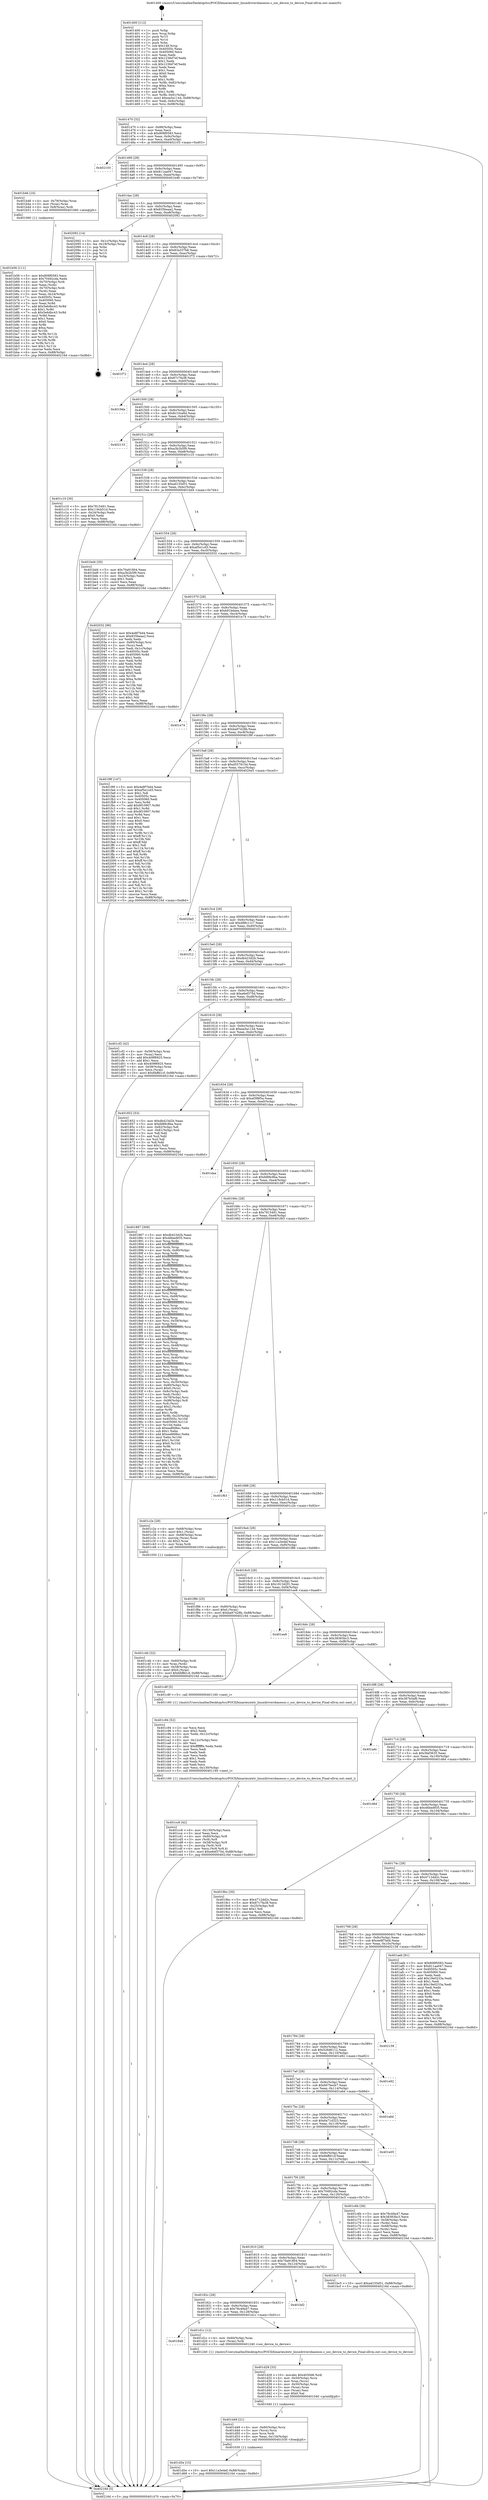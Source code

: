 digraph "0x401400" {
  label = "0x401400 (/mnt/c/Users/mathe/Desktop/tcc/POCII/binaries/extr_linuxdriversbasesoc.c_soc_device_to_device_Final-ollvm.out::main(0))"
  labelloc = "t"
  node[shape=record]

  Entry [label="",width=0.3,height=0.3,shape=circle,fillcolor=black,style=filled]
  "0x401470" [label="{
     0x401470 [32]\l
     | [instrs]\l
     &nbsp;&nbsp;0x401470 \<+6\>: mov -0x88(%rbp),%eax\l
     &nbsp;&nbsp;0x401476 \<+2\>: mov %eax,%ecx\l
     &nbsp;&nbsp;0x401478 \<+6\>: sub $0x808f0583,%ecx\l
     &nbsp;&nbsp;0x40147e \<+6\>: mov %eax,-0x9c(%rbp)\l
     &nbsp;&nbsp;0x401484 \<+6\>: mov %ecx,-0xa0(%rbp)\l
     &nbsp;&nbsp;0x40148a \<+6\>: je 0000000000402103 \<main+0xd03\>\l
  }"]
  "0x402103" [label="{
     0x402103\l
  }", style=dashed]
  "0x401490" [label="{
     0x401490 [28]\l
     | [instrs]\l
     &nbsp;&nbsp;0x401490 \<+5\>: jmp 0000000000401495 \<main+0x95\>\l
     &nbsp;&nbsp;0x401495 \<+6\>: mov -0x9c(%rbp),%eax\l
     &nbsp;&nbsp;0x40149b \<+5\>: sub $0x811aa047,%eax\l
     &nbsp;&nbsp;0x4014a0 \<+6\>: mov %eax,-0xa4(%rbp)\l
     &nbsp;&nbsp;0x4014a6 \<+6\>: je 0000000000401b46 \<main+0x746\>\l
  }"]
  Exit [label="",width=0.3,height=0.3,shape=circle,fillcolor=black,style=filled,peripheries=2]
  "0x401b46" [label="{
     0x401b46 [16]\l
     | [instrs]\l
     &nbsp;&nbsp;0x401b46 \<+4\>: mov -0x78(%rbp),%rax\l
     &nbsp;&nbsp;0x401b4a \<+3\>: mov (%rax),%rax\l
     &nbsp;&nbsp;0x401b4d \<+4\>: mov 0x8(%rax),%rdi\l
     &nbsp;&nbsp;0x401b51 \<+5\>: call 0000000000401060 \<atoi@plt\>\l
     | [calls]\l
     &nbsp;&nbsp;0x401060 \{1\} (unknown)\l
  }"]
  "0x4014ac" [label="{
     0x4014ac [28]\l
     | [instrs]\l
     &nbsp;&nbsp;0x4014ac \<+5\>: jmp 00000000004014b1 \<main+0xb1\>\l
     &nbsp;&nbsp;0x4014b1 \<+6\>: mov -0x9c(%rbp),%eax\l
     &nbsp;&nbsp;0x4014b7 \<+5\>: sub $0x835beaa2,%eax\l
     &nbsp;&nbsp;0x4014bc \<+6\>: mov %eax,-0xa8(%rbp)\l
     &nbsp;&nbsp;0x4014c2 \<+6\>: je 0000000000402092 \<main+0xc92\>\l
  }"]
  "0x401d5e" [label="{
     0x401d5e [15]\l
     | [instrs]\l
     &nbsp;&nbsp;0x401d5e \<+10\>: movl $0x11a3e4ef,-0x88(%rbp)\l
     &nbsp;&nbsp;0x401d68 \<+5\>: jmp 000000000040216d \<main+0xd6d\>\l
  }"]
  "0x402092" [label="{
     0x402092 [14]\l
     | [instrs]\l
     &nbsp;&nbsp;0x402092 \<+3\>: mov -0x1c(%rbp),%eax\l
     &nbsp;&nbsp;0x402095 \<+4\>: lea -0x18(%rbp),%rsp\l
     &nbsp;&nbsp;0x402099 \<+1\>: pop %rbx\l
     &nbsp;&nbsp;0x40209a \<+2\>: pop %r14\l
     &nbsp;&nbsp;0x40209c \<+2\>: pop %r15\l
     &nbsp;&nbsp;0x40209e \<+1\>: pop %rbp\l
     &nbsp;&nbsp;0x40209f \<+1\>: ret\l
  }"]
  "0x4014c8" [label="{
     0x4014c8 [28]\l
     | [instrs]\l
     &nbsp;&nbsp;0x4014c8 \<+5\>: jmp 00000000004014cd \<main+0xcd\>\l
     &nbsp;&nbsp;0x4014cd \<+6\>: mov -0x9c(%rbp),%eax\l
     &nbsp;&nbsp;0x4014d3 \<+5\>: sub $0x83a337b6,%eax\l
     &nbsp;&nbsp;0x4014d8 \<+6\>: mov %eax,-0xac(%rbp)\l
     &nbsp;&nbsp;0x4014de \<+6\>: je 0000000000401f72 \<main+0xb72\>\l
  }"]
  "0x401d49" [label="{
     0x401d49 [21]\l
     | [instrs]\l
     &nbsp;&nbsp;0x401d49 \<+4\>: mov -0x60(%rbp),%rcx\l
     &nbsp;&nbsp;0x401d4d \<+3\>: mov (%rcx),%rcx\l
     &nbsp;&nbsp;0x401d50 \<+3\>: mov %rcx,%rdi\l
     &nbsp;&nbsp;0x401d53 \<+6\>: mov %eax,-0x134(%rbp)\l
     &nbsp;&nbsp;0x401d59 \<+5\>: call 0000000000401030 \<free@plt\>\l
     | [calls]\l
     &nbsp;&nbsp;0x401030 \{1\} (unknown)\l
  }"]
  "0x401f72" [label="{
     0x401f72\l
  }", style=dashed]
  "0x4014e4" [label="{
     0x4014e4 [28]\l
     | [instrs]\l
     &nbsp;&nbsp;0x4014e4 \<+5\>: jmp 00000000004014e9 \<main+0xe9\>\l
     &nbsp;&nbsp;0x4014e9 \<+6\>: mov -0x9c(%rbp),%eax\l
     &nbsp;&nbsp;0x4014ef \<+5\>: sub $0x87c7fa38,%eax\l
     &nbsp;&nbsp;0x4014f4 \<+6\>: mov %eax,-0xb0(%rbp)\l
     &nbsp;&nbsp;0x4014fa \<+6\>: je 00000000004019da \<main+0x5da\>\l
  }"]
  "0x401d28" [label="{
     0x401d28 [33]\l
     | [instrs]\l
     &nbsp;&nbsp;0x401d28 \<+10\>: movabs $0x4030d6,%rdi\l
     &nbsp;&nbsp;0x401d32 \<+4\>: mov -0x50(%rbp),%rcx\l
     &nbsp;&nbsp;0x401d36 \<+3\>: mov %rax,(%rcx)\l
     &nbsp;&nbsp;0x401d39 \<+4\>: mov -0x50(%rbp),%rax\l
     &nbsp;&nbsp;0x401d3d \<+3\>: mov (%rax),%rax\l
     &nbsp;&nbsp;0x401d40 \<+2\>: mov (%rax),%esi\l
     &nbsp;&nbsp;0x401d42 \<+2\>: mov $0x0,%al\l
     &nbsp;&nbsp;0x401d44 \<+5\>: call 0000000000401040 \<printf@plt\>\l
     | [calls]\l
     &nbsp;&nbsp;0x401040 \{1\} (unknown)\l
  }"]
  "0x4019da" [label="{
     0x4019da\l
  }", style=dashed]
  "0x401500" [label="{
     0x401500 [28]\l
     | [instrs]\l
     &nbsp;&nbsp;0x401500 \<+5\>: jmp 0000000000401505 \<main+0x105\>\l
     &nbsp;&nbsp;0x401505 \<+6\>: mov -0x9c(%rbp),%eax\l
     &nbsp;&nbsp;0x40150b \<+5\>: sub $0x8c10ce6d,%eax\l
     &nbsp;&nbsp;0x401510 \<+6\>: mov %eax,-0xb4(%rbp)\l
     &nbsp;&nbsp;0x401516 \<+6\>: je 0000000000402133 \<main+0xd33\>\l
  }"]
  "0x401848" [label="{
     0x401848\l
  }", style=dashed]
  "0x402133" [label="{
     0x402133\l
  }", style=dashed]
  "0x40151c" [label="{
     0x40151c [28]\l
     | [instrs]\l
     &nbsp;&nbsp;0x40151c \<+5\>: jmp 0000000000401521 \<main+0x121\>\l
     &nbsp;&nbsp;0x401521 \<+6\>: mov -0x9c(%rbp),%eax\l
     &nbsp;&nbsp;0x401527 \<+5\>: sub $0xa3b2b5f9,%eax\l
     &nbsp;&nbsp;0x40152c \<+6\>: mov %eax,-0xb8(%rbp)\l
     &nbsp;&nbsp;0x401532 \<+6\>: je 0000000000401c10 \<main+0x810\>\l
  }"]
  "0x401d1c" [label="{
     0x401d1c [12]\l
     | [instrs]\l
     &nbsp;&nbsp;0x401d1c \<+4\>: mov -0x60(%rbp),%rax\l
     &nbsp;&nbsp;0x401d20 \<+3\>: mov (%rax),%rdi\l
     &nbsp;&nbsp;0x401d23 \<+5\>: call 0000000000401240 \<soc_device_to_device\>\l
     | [calls]\l
     &nbsp;&nbsp;0x401240 \{1\} (/mnt/c/Users/mathe/Desktop/tcc/POCII/binaries/extr_linuxdriversbasesoc.c_soc_device_to_device_Final-ollvm.out::soc_device_to_device)\l
  }"]
  "0x401c10" [label="{
     0x401c10 [30]\l
     | [instrs]\l
     &nbsp;&nbsp;0x401c10 \<+5\>: mov $0x7815491,%eax\l
     &nbsp;&nbsp;0x401c15 \<+5\>: mov $0x119cb51d,%ecx\l
     &nbsp;&nbsp;0x401c1a \<+3\>: mov -0x24(%rbp),%edx\l
     &nbsp;&nbsp;0x401c1d \<+3\>: cmp $0x0,%edx\l
     &nbsp;&nbsp;0x401c20 \<+3\>: cmove %ecx,%eax\l
     &nbsp;&nbsp;0x401c23 \<+6\>: mov %eax,-0x88(%rbp)\l
     &nbsp;&nbsp;0x401c29 \<+5\>: jmp 000000000040216d \<main+0xd6d\>\l
  }"]
  "0x401538" [label="{
     0x401538 [28]\l
     | [instrs]\l
     &nbsp;&nbsp;0x401538 \<+5\>: jmp 000000000040153d \<main+0x13d\>\l
     &nbsp;&nbsp;0x40153d \<+6\>: mov -0x9c(%rbp),%eax\l
     &nbsp;&nbsp;0x401543 \<+5\>: sub $0xad155d51,%eax\l
     &nbsp;&nbsp;0x401548 \<+6\>: mov %eax,-0xbc(%rbp)\l
     &nbsp;&nbsp;0x40154e \<+6\>: je 0000000000401bd4 \<main+0x7d4\>\l
  }"]
  "0x40182c" [label="{
     0x40182c [28]\l
     | [instrs]\l
     &nbsp;&nbsp;0x40182c \<+5\>: jmp 0000000000401831 \<main+0x431\>\l
     &nbsp;&nbsp;0x401831 \<+6\>: mov -0x9c(%rbp),%eax\l
     &nbsp;&nbsp;0x401837 \<+5\>: sub $0x78c49a47,%eax\l
     &nbsp;&nbsp;0x40183c \<+6\>: mov %eax,-0x128(%rbp)\l
     &nbsp;&nbsp;0x401842 \<+6\>: je 0000000000401d1c \<main+0x91c\>\l
  }"]
  "0x401bd4" [label="{
     0x401bd4 [30]\l
     | [instrs]\l
     &nbsp;&nbsp;0x401bd4 \<+5\>: mov $0x70a91804,%eax\l
     &nbsp;&nbsp;0x401bd9 \<+5\>: mov $0xa3b2b5f9,%ecx\l
     &nbsp;&nbsp;0x401bde \<+3\>: mov -0x24(%rbp),%edx\l
     &nbsp;&nbsp;0x401be1 \<+3\>: cmp $0x1,%edx\l
     &nbsp;&nbsp;0x401be4 \<+3\>: cmovl %ecx,%eax\l
     &nbsp;&nbsp;0x401be7 \<+6\>: mov %eax,-0x88(%rbp)\l
     &nbsp;&nbsp;0x401bed \<+5\>: jmp 000000000040216d \<main+0xd6d\>\l
  }"]
  "0x401554" [label="{
     0x401554 [28]\l
     | [instrs]\l
     &nbsp;&nbsp;0x401554 \<+5\>: jmp 0000000000401559 \<main+0x159\>\l
     &nbsp;&nbsp;0x401559 \<+6\>: mov -0x9c(%rbp),%eax\l
     &nbsp;&nbsp;0x40155f \<+5\>: sub $0xaf5e1cd3,%eax\l
     &nbsp;&nbsp;0x401564 \<+6\>: mov %eax,-0xc0(%rbp)\l
     &nbsp;&nbsp;0x40156a \<+6\>: je 0000000000402032 \<main+0xc32\>\l
  }"]
  "0x401bf2" [label="{
     0x401bf2\l
  }", style=dashed]
  "0x402032" [label="{
     0x402032 [96]\l
     | [instrs]\l
     &nbsp;&nbsp;0x402032 \<+5\>: mov $0x4e8f7bd4,%eax\l
     &nbsp;&nbsp;0x402037 \<+5\>: mov $0x835beaa2,%ecx\l
     &nbsp;&nbsp;0x40203c \<+2\>: xor %edx,%edx\l
     &nbsp;&nbsp;0x40203e \<+4\>: mov -0x80(%rbp),%rsi\l
     &nbsp;&nbsp;0x402042 \<+2\>: mov (%rsi),%edi\l
     &nbsp;&nbsp;0x402044 \<+3\>: mov %edi,-0x1c(%rbp)\l
     &nbsp;&nbsp;0x402047 \<+7\>: mov 0x40505c,%edi\l
     &nbsp;&nbsp;0x40204e \<+8\>: mov 0x405060,%r8d\l
     &nbsp;&nbsp;0x402056 \<+3\>: sub $0x1,%edx\l
     &nbsp;&nbsp;0x402059 \<+3\>: mov %edi,%r9d\l
     &nbsp;&nbsp;0x40205c \<+3\>: add %edx,%r9d\l
     &nbsp;&nbsp;0x40205f \<+4\>: imul %r9d,%edi\l
     &nbsp;&nbsp;0x402063 \<+3\>: and $0x1,%edi\l
     &nbsp;&nbsp;0x402066 \<+3\>: cmp $0x0,%edi\l
     &nbsp;&nbsp;0x402069 \<+4\>: sete %r10b\l
     &nbsp;&nbsp;0x40206d \<+4\>: cmp $0xa,%r8d\l
     &nbsp;&nbsp;0x402071 \<+4\>: setl %r11b\l
     &nbsp;&nbsp;0x402075 \<+3\>: mov %r10b,%bl\l
     &nbsp;&nbsp;0x402078 \<+3\>: and %r11b,%bl\l
     &nbsp;&nbsp;0x40207b \<+3\>: xor %r11b,%r10b\l
     &nbsp;&nbsp;0x40207e \<+3\>: or %r10b,%bl\l
     &nbsp;&nbsp;0x402081 \<+3\>: test $0x1,%bl\l
     &nbsp;&nbsp;0x402084 \<+3\>: cmovne %ecx,%eax\l
     &nbsp;&nbsp;0x402087 \<+6\>: mov %eax,-0x88(%rbp)\l
     &nbsp;&nbsp;0x40208d \<+5\>: jmp 000000000040216d \<main+0xd6d\>\l
  }"]
  "0x401570" [label="{
     0x401570 [28]\l
     | [instrs]\l
     &nbsp;&nbsp;0x401570 \<+5\>: jmp 0000000000401575 \<main+0x175\>\l
     &nbsp;&nbsp;0x401575 \<+6\>: mov -0x9c(%rbp),%eax\l
     &nbsp;&nbsp;0x40157b \<+5\>: sub $0xb91bdaee,%eax\l
     &nbsp;&nbsp;0x401580 \<+6\>: mov %eax,-0xc4(%rbp)\l
     &nbsp;&nbsp;0x401586 \<+6\>: je 0000000000401e74 \<main+0xa74\>\l
  }"]
  "0x401cc8" [label="{
     0x401cc8 [42]\l
     | [instrs]\l
     &nbsp;&nbsp;0x401cc8 \<+6\>: mov -0x130(%rbp),%ecx\l
     &nbsp;&nbsp;0x401cce \<+3\>: imul %eax,%ecx\l
     &nbsp;&nbsp;0x401cd1 \<+4\>: mov -0x60(%rbp),%r8\l
     &nbsp;&nbsp;0x401cd5 \<+3\>: mov (%r8),%r8\l
     &nbsp;&nbsp;0x401cd8 \<+4\>: mov -0x58(%rbp),%r9\l
     &nbsp;&nbsp;0x401cdc \<+3\>: movslq (%r9),%r9\l
     &nbsp;&nbsp;0x401cdf \<+4\>: mov %ecx,(%r8,%r9,4)\l
     &nbsp;&nbsp;0x401ce3 \<+10\>: movl $0xe6ef375d,-0x88(%rbp)\l
     &nbsp;&nbsp;0x401ced \<+5\>: jmp 000000000040216d \<main+0xd6d\>\l
  }"]
  "0x401e74" [label="{
     0x401e74\l
  }", style=dashed]
  "0x40158c" [label="{
     0x40158c [28]\l
     | [instrs]\l
     &nbsp;&nbsp;0x40158c \<+5\>: jmp 0000000000401591 \<main+0x191\>\l
     &nbsp;&nbsp;0x401591 \<+6\>: mov -0x9c(%rbp),%eax\l
     &nbsp;&nbsp;0x401597 \<+5\>: sub $0xba97428b,%eax\l
     &nbsp;&nbsp;0x40159c \<+6\>: mov %eax,-0xc8(%rbp)\l
     &nbsp;&nbsp;0x4015a2 \<+6\>: je 0000000000401f9f \<main+0xb9f\>\l
  }"]
  "0x401c94" [label="{
     0x401c94 [52]\l
     | [instrs]\l
     &nbsp;&nbsp;0x401c94 \<+2\>: xor %ecx,%ecx\l
     &nbsp;&nbsp;0x401c96 \<+5\>: mov $0x2,%edx\l
     &nbsp;&nbsp;0x401c9b \<+6\>: mov %edx,-0x12c(%rbp)\l
     &nbsp;&nbsp;0x401ca1 \<+1\>: cltd\l
     &nbsp;&nbsp;0x401ca2 \<+6\>: mov -0x12c(%rbp),%esi\l
     &nbsp;&nbsp;0x401ca8 \<+2\>: idiv %esi\l
     &nbsp;&nbsp;0x401caa \<+6\>: imul $0xfffffffe,%edx,%edx\l
     &nbsp;&nbsp;0x401cb0 \<+2\>: mov %ecx,%edi\l
     &nbsp;&nbsp;0x401cb2 \<+2\>: sub %edx,%edi\l
     &nbsp;&nbsp;0x401cb4 \<+2\>: mov %ecx,%edx\l
     &nbsp;&nbsp;0x401cb6 \<+3\>: sub $0x1,%edx\l
     &nbsp;&nbsp;0x401cb9 \<+2\>: add %edx,%edi\l
     &nbsp;&nbsp;0x401cbb \<+2\>: sub %edi,%ecx\l
     &nbsp;&nbsp;0x401cbd \<+6\>: mov %ecx,-0x130(%rbp)\l
     &nbsp;&nbsp;0x401cc3 \<+5\>: call 0000000000401160 \<next_i\>\l
     | [calls]\l
     &nbsp;&nbsp;0x401160 \{1\} (/mnt/c/Users/mathe/Desktop/tcc/POCII/binaries/extr_linuxdriversbasesoc.c_soc_device_to_device_Final-ollvm.out::next_i)\l
  }"]
  "0x401f9f" [label="{
     0x401f9f [147]\l
     | [instrs]\l
     &nbsp;&nbsp;0x401f9f \<+5\>: mov $0x4e8f7bd4,%eax\l
     &nbsp;&nbsp;0x401fa4 \<+5\>: mov $0xaf5e1cd3,%ecx\l
     &nbsp;&nbsp;0x401fa9 \<+2\>: mov $0x1,%dl\l
     &nbsp;&nbsp;0x401fab \<+7\>: mov 0x40505c,%esi\l
     &nbsp;&nbsp;0x401fb2 \<+7\>: mov 0x405060,%edi\l
     &nbsp;&nbsp;0x401fb9 \<+3\>: mov %esi,%r8d\l
     &nbsp;&nbsp;0x401fbc \<+7\>: add $0x9f10907,%r8d\l
     &nbsp;&nbsp;0x401fc3 \<+4\>: sub $0x1,%r8d\l
     &nbsp;&nbsp;0x401fc7 \<+7\>: sub $0x9f10907,%r8d\l
     &nbsp;&nbsp;0x401fce \<+4\>: imul %r8d,%esi\l
     &nbsp;&nbsp;0x401fd2 \<+3\>: and $0x1,%esi\l
     &nbsp;&nbsp;0x401fd5 \<+3\>: cmp $0x0,%esi\l
     &nbsp;&nbsp;0x401fd8 \<+4\>: sete %r9b\l
     &nbsp;&nbsp;0x401fdc \<+3\>: cmp $0xa,%edi\l
     &nbsp;&nbsp;0x401fdf \<+4\>: setl %r10b\l
     &nbsp;&nbsp;0x401fe3 \<+3\>: mov %r9b,%r11b\l
     &nbsp;&nbsp;0x401fe6 \<+4\>: xor $0xff,%r11b\l
     &nbsp;&nbsp;0x401fea \<+3\>: mov %r10b,%bl\l
     &nbsp;&nbsp;0x401fed \<+3\>: xor $0xff,%bl\l
     &nbsp;&nbsp;0x401ff0 \<+3\>: xor $0x1,%dl\l
     &nbsp;&nbsp;0x401ff3 \<+3\>: mov %r11b,%r14b\l
     &nbsp;&nbsp;0x401ff6 \<+4\>: and $0xff,%r14b\l
     &nbsp;&nbsp;0x401ffa \<+3\>: and %dl,%r9b\l
     &nbsp;&nbsp;0x401ffd \<+3\>: mov %bl,%r15b\l
     &nbsp;&nbsp;0x402000 \<+4\>: and $0xff,%r15b\l
     &nbsp;&nbsp;0x402004 \<+3\>: and %dl,%r10b\l
     &nbsp;&nbsp;0x402007 \<+3\>: or %r9b,%r14b\l
     &nbsp;&nbsp;0x40200a \<+3\>: or %r10b,%r15b\l
     &nbsp;&nbsp;0x40200d \<+3\>: xor %r15b,%r14b\l
     &nbsp;&nbsp;0x402010 \<+3\>: or %bl,%r11b\l
     &nbsp;&nbsp;0x402013 \<+4\>: xor $0xff,%r11b\l
     &nbsp;&nbsp;0x402017 \<+3\>: or $0x1,%dl\l
     &nbsp;&nbsp;0x40201a \<+3\>: and %dl,%r11b\l
     &nbsp;&nbsp;0x40201d \<+3\>: or %r11b,%r14b\l
     &nbsp;&nbsp;0x402020 \<+4\>: test $0x1,%r14b\l
     &nbsp;&nbsp;0x402024 \<+3\>: cmovne %ecx,%eax\l
     &nbsp;&nbsp;0x402027 \<+6\>: mov %eax,-0x88(%rbp)\l
     &nbsp;&nbsp;0x40202d \<+5\>: jmp 000000000040216d \<main+0xd6d\>\l
  }"]
  "0x4015a8" [label="{
     0x4015a8 [28]\l
     | [instrs]\l
     &nbsp;&nbsp;0x4015a8 \<+5\>: jmp 00000000004015ad \<main+0x1ad\>\l
     &nbsp;&nbsp;0x4015ad \<+6\>: mov -0x9c(%rbp),%eax\l
     &nbsp;&nbsp;0x4015b3 \<+5\>: sub $0xd557915d,%eax\l
     &nbsp;&nbsp;0x4015b8 \<+6\>: mov %eax,-0xcc(%rbp)\l
     &nbsp;&nbsp;0x4015be \<+6\>: je 00000000004020e5 \<main+0xce5\>\l
  }"]
  "0x401c4b" [label="{
     0x401c4b [32]\l
     | [instrs]\l
     &nbsp;&nbsp;0x401c4b \<+4\>: mov -0x60(%rbp),%rdi\l
     &nbsp;&nbsp;0x401c4f \<+3\>: mov %rax,(%rdi)\l
     &nbsp;&nbsp;0x401c52 \<+4\>: mov -0x58(%rbp),%rax\l
     &nbsp;&nbsp;0x401c56 \<+6\>: movl $0x0,(%rax)\l
     &nbsp;&nbsp;0x401c5c \<+10\>: movl $0x6bffd1cf,-0x88(%rbp)\l
     &nbsp;&nbsp;0x401c66 \<+5\>: jmp 000000000040216d \<main+0xd6d\>\l
  }"]
  "0x4020e5" [label="{
     0x4020e5\l
  }", style=dashed]
  "0x4015c4" [label="{
     0x4015c4 [28]\l
     | [instrs]\l
     &nbsp;&nbsp;0x4015c4 \<+5\>: jmp 00000000004015c9 \<main+0x1c9\>\l
     &nbsp;&nbsp;0x4015c9 \<+6\>: mov -0x9c(%rbp),%eax\l
     &nbsp;&nbsp;0x4015cf \<+5\>: sub $0xd98c11c7,%eax\l
     &nbsp;&nbsp;0x4015d4 \<+6\>: mov %eax,-0xd0(%rbp)\l
     &nbsp;&nbsp;0x4015da \<+6\>: je 0000000000401f12 \<main+0xb12\>\l
  }"]
  "0x401810" [label="{
     0x401810 [28]\l
     | [instrs]\l
     &nbsp;&nbsp;0x401810 \<+5\>: jmp 0000000000401815 \<main+0x415\>\l
     &nbsp;&nbsp;0x401815 \<+6\>: mov -0x9c(%rbp),%eax\l
     &nbsp;&nbsp;0x40181b \<+5\>: sub $0x70a91804,%eax\l
     &nbsp;&nbsp;0x401820 \<+6\>: mov %eax,-0x124(%rbp)\l
     &nbsp;&nbsp;0x401826 \<+6\>: je 0000000000401bf2 \<main+0x7f2\>\l
  }"]
  "0x401f12" [label="{
     0x401f12\l
  }", style=dashed]
  "0x4015e0" [label="{
     0x4015e0 [28]\l
     | [instrs]\l
     &nbsp;&nbsp;0x4015e0 \<+5\>: jmp 00000000004015e5 \<main+0x1e5\>\l
     &nbsp;&nbsp;0x4015e5 \<+6\>: mov -0x9c(%rbp),%eax\l
     &nbsp;&nbsp;0x4015eb \<+5\>: sub $0xdb423d2b,%eax\l
     &nbsp;&nbsp;0x4015f0 \<+6\>: mov %eax,-0xd4(%rbp)\l
     &nbsp;&nbsp;0x4015f6 \<+6\>: je 00000000004020a0 \<main+0xca0\>\l
  }"]
  "0x401bc5" [label="{
     0x401bc5 [15]\l
     | [instrs]\l
     &nbsp;&nbsp;0x401bc5 \<+10\>: movl $0xad155d51,-0x88(%rbp)\l
     &nbsp;&nbsp;0x401bcf \<+5\>: jmp 000000000040216d \<main+0xd6d\>\l
  }"]
  "0x4020a0" [label="{
     0x4020a0\l
  }", style=dashed]
  "0x4015fc" [label="{
     0x4015fc [28]\l
     | [instrs]\l
     &nbsp;&nbsp;0x4015fc \<+5\>: jmp 0000000000401601 \<main+0x201\>\l
     &nbsp;&nbsp;0x401601 \<+6\>: mov -0x9c(%rbp),%eax\l
     &nbsp;&nbsp;0x401607 \<+5\>: sub $0xe6ef375d,%eax\l
     &nbsp;&nbsp;0x40160c \<+6\>: mov %eax,-0xd8(%rbp)\l
     &nbsp;&nbsp;0x401612 \<+6\>: je 0000000000401cf2 \<main+0x8f2\>\l
  }"]
  "0x4017f4" [label="{
     0x4017f4 [28]\l
     | [instrs]\l
     &nbsp;&nbsp;0x4017f4 \<+5\>: jmp 00000000004017f9 \<main+0x3f9\>\l
     &nbsp;&nbsp;0x4017f9 \<+6\>: mov -0x9c(%rbp),%eax\l
     &nbsp;&nbsp;0x4017ff \<+5\>: sub $0x70492cda,%eax\l
     &nbsp;&nbsp;0x401804 \<+6\>: mov %eax,-0x120(%rbp)\l
     &nbsp;&nbsp;0x40180a \<+6\>: je 0000000000401bc5 \<main+0x7c5\>\l
  }"]
  "0x401cf2" [label="{
     0x401cf2 [42]\l
     | [instrs]\l
     &nbsp;&nbsp;0x401cf2 \<+4\>: mov -0x58(%rbp),%rax\l
     &nbsp;&nbsp;0x401cf6 \<+2\>: mov (%rax),%ecx\l
     &nbsp;&nbsp;0x401cf8 \<+6\>: add $0x409f6925,%ecx\l
     &nbsp;&nbsp;0x401cfe \<+3\>: add $0x1,%ecx\l
     &nbsp;&nbsp;0x401d01 \<+6\>: sub $0x409f6925,%ecx\l
     &nbsp;&nbsp;0x401d07 \<+4\>: mov -0x58(%rbp),%rax\l
     &nbsp;&nbsp;0x401d0b \<+2\>: mov %ecx,(%rax)\l
     &nbsp;&nbsp;0x401d0d \<+10\>: movl $0x6bffd1cf,-0x88(%rbp)\l
     &nbsp;&nbsp;0x401d17 \<+5\>: jmp 000000000040216d \<main+0xd6d\>\l
  }"]
  "0x401618" [label="{
     0x401618 [28]\l
     | [instrs]\l
     &nbsp;&nbsp;0x401618 \<+5\>: jmp 000000000040161d \<main+0x21d\>\l
     &nbsp;&nbsp;0x40161d \<+6\>: mov -0x9c(%rbp),%eax\l
     &nbsp;&nbsp;0x401623 \<+5\>: sub $0xea5a1144,%eax\l
     &nbsp;&nbsp;0x401628 \<+6\>: mov %eax,-0xdc(%rbp)\l
     &nbsp;&nbsp;0x40162e \<+6\>: je 0000000000401852 \<main+0x452\>\l
  }"]
  "0x401c6b" [label="{
     0x401c6b [36]\l
     | [instrs]\l
     &nbsp;&nbsp;0x401c6b \<+5\>: mov $0x78c49a47,%eax\l
     &nbsp;&nbsp;0x401c70 \<+5\>: mov $0x38383bc3,%ecx\l
     &nbsp;&nbsp;0x401c75 \<+4\>: mov -0x58(%rbp),%rdx\l
     &nbsp;&nbsp;0x401c79 \<+2\>: mov (%rdx),%esi\l
     &nbsp;&nbsp;0x401c7b \<+4\>: mov -0x68(%rbp),%rdx\l
     &nbsp;&nbsp;0x401c7f \<+2\>: cmp (%rdx),%esi\l
     &nbsp;&nbsp;0x401c81 \<+3\>: cmovl %ecx,%eax\l
     &nbsp;&nbsp;0x401c84 \<+6\>: mov %eax,-0x88(%rbp)\l
     &nbsp;&nbsp;0x401c8a \<+5\>: jmp 000000000040216d \<main+0xd6d\>\l
  }"]
  "0x401852" [label="{
     0x401852 [53]\l
     | [instrs]\l
     &nbsp;&nbsp;0x401852 \<+5\>: mov $0xdb423d2b,%eax\l
     &nbsp;&nbsp;0x401857 \<+5\>: mov $0xfd88c8ba,%ecx\l
     &nbsp;&nbsp;0x40185c \<+6\>: mov -0x82(%rbp),%dl\l
     &nbsp;&nbsp;0x401862 \<+7\>: mov -0x81(%rbp),%sil\l
     &nbsp;&nbsp;0x401869 \<+3\>: mov %dl,%dil\l
     &nbsp;&nbsp;0x40186c \<+3\>: and %sil,%dil\l
     &nbsp;&nbsp;0x40186f \<+3\>: xor %sil,%dl\l
     &nbsp;&nbsp;0x401872 \<+3\>: or %dl,%dil\l
     &nbsp;&nbsp;0x401875 \<+4\>: test $0x1,%dil\l
     &nbsp;&nbsp;0x401879 \<+3\>: cmovne %ecx,%eax\l
     &nbsp;&nbsp;0x40187c \<+6\>: mov %eax,-0x88(%rbp)\l
     &nbsp;&nbsp;0x401882 \<+5\>: jmp 000000000040216d \<main+0xd6d\>\l
  }"]
  "0x401634" [label="{
     0x401634 [28]\l
     | [instrs]\l
     &nbsp;&nbsp;0x401634 \<+5\>: jmp 0000000000401639 \<main+0x239\>\l
     &nbsp;&nbsp;0x401639 \<+6\>: mov -0x9c(%rbp),%eax\l
     &nbsp;&nbsp;0x40163f \<+5\>: sub $0xef3f8f5a,%eax\l
     &nbsp;&nbsp;0x401644 \<+6\>: mov %eax,-0xe0(%rbp)\l
     &nbsp;&nbsp;0x40164a \<+6\>: je 0000000000401daa \<main+0x9aa\>\l
  }"]
  "0x40216d" [label="{
     0x40216d [5]\l
     | [instrs]\l
     &nbsp;&nbsp;0x40216d \<+5\>: jmp 0000000000401470 \<main+0x70\>\l
  }"]
  "0x401400" [label="{
     0x401400 [112]\l
     | [instrs]\l
     &nbsp;&nbsp;0x401400 \<+1\>: push %rbp\l
     &nbsp;&nbsp;0x401401 \<+3\>: mov %rsp,%rbp\l
     &nbsp;&nbsp;0x401404 \<+2\>: push %r15\l
     &nbsp;&nbsp;0x401406 \<+2\>: push %r14\l
     &nbsp;&nbsp;0x401408 \<+1\>: push %rbx\l
     &nbsp;&nbsp;0x401409 \<+7\>: sub $0x148,%rsp\l
     &nbsp;&nbsp;0x401410 \<+7\>: mov 0x40505c,%eax\l
     &nbsp;&nbsp;0x401417 \<+7\>: mov 0x405060,%ecx\l
     &nbsp;&nbsp;0x40141e \<+2\>: mov %eax,%edx\l
     &nbsp;&nbsp;0x401420 \<+6\>: add $0x1236d7ef,%edx\l
     &nbsp;&nbsp;0x401426 \<+3\>: sub $0x1,%edx\l
     &nbsp;&nbsp;0x401429 \<+6\>: sub $0x1236d7ef,%edx\l
     &nbsp;&nbsp;0x40142f \<+3\>: imul %edx,%eax\l
     &nbsp;&nbsp;0x401432 \<+3\>: and $0x1,%eax\l
     &nbsp;&nbsp;0x401435 \<+3\>: cmp $0x0,%eax\l
     &nbsp;&nbsp;0x401438 \<+4\>: sete %r8b\l
     &nbsp;&nbsp;0x40143c \<+4\>: and $0x1,%r8b\l
     &nbsp;&nbsp;0x401440 \<+7\>: mov %r8b,-0x82(%rbp)\l
     &nbsp;&nbsp;0x401447 \<+3\>: cmp $0xa,%ecx\l
     &nbsp;&nbsp;0x40144a \<+4\>: setl %r8b\l
     &nbsp;&nbsp;0x40144e \<+4\>: and $0x1,%r8b\l
     &nbsp;&nbsp;0x401452 \<+7\>: mov %r8b,-0x81(%rbp)\l
     &nbsp;&nbsp;0x401459 \<+10\>: movl $0xea5a1144,-0x88(%rbp)\l
     &nbsp;&nbsp;0x401463 \<+6\>: mov %edi,-0x8c(%rbp)\l
     &nbsp;&nbsp;0x401469 \<+7\>: mov %rsi,-0x98(%rbp)\l
  }"]
  "0x4017d8" [label="{
     0x4017d8 [28]\l
     | [instrs]\l
     &nbsp;&nbsp;0x4017d8 \<+5\>: jmp 00000000004017dd \<main+0x3dd\>\l
     &nbsp;&nbsp;0x4017dd \<+6\>: mov -0x9c(%rbp),%eax\l
     &nbsp;&nbsp;0x4017e3 \<+5\>: sub $0x6bffd1cf,%eax\l
     &nbsp;&nbsp;0x4017e8 \<+6\>: mov %eax,-0x11c(%rbp)\l
     &nbsp;&nbsp;0x4017ee \<+6\>: je 0000000000401c6b \<main+0x86b\>\l
  }"]
  "0x401daa" [label="{
     0x401daa\l
  }", style=dashed]
  "0x401650" [label="{
     0x401650 [28]\l
     | [instrs]\l
     &nbsp;&nbsp;0x401650 \<+5\>: jmp 0000000000401655 \<main+0x255\>\l
     &nbsp;&nbsp;0x401655 \<+6\>: mov -0x9c(%rbp),%eax\l
     &nbsp;&nbsp;0x40165b \<+5\>: sub $0xfd88c8ba,%eax\l
     &nbsp;&nbsp;0x401660 \<+6\>: mov %eax,-0xe4(%rbp)\l
     &nbsp;&nbsp;0x401666 \<+6\>: je 0000000000401887 \<main+0x487\>\l
  }"]
  "0x401e05" [label="{
     0x401e05\l
  }", style=dashed]
  "0x401887" [label="{
     0x401887 [309]\l
     | [instrs]\l
     &nbsp;&nbsp;0x401887 \<+5\>: mov $0xdb423d2b,%eax\l
     &nbsp;&nbsp;0x40188c \<+5\>: mov $0x46bed935,%ecx\l
     &nbsp;&nbsp;0x401891 \<+3\>: mov %rsp,%rdx\l
     &nbsp;&nbsp;0x401894 \<+4\>: add $0xfffffffffffffff0,%rdx\l
     &nbsp;&nbsp;0x401898 \<+3\>: mov %rdx,%rsp\l
     &nbsp;&nbsp;0x40189b \<+4\>: mov %rdx,-0x80(%rbp)\l
     &nbsp;&nbsp;0x40189f \<+3\>: mov %rsp,%rdx\l
     &nbsp;&nbsp;0x4018a2 \<+4\>: add $0xfffffffffffffff0,%rdx\l
     &nbsp;&nbsp;0x4018a6 \<+3\>: mov %rdx,%rsp\l
     &nbsp;&nbsp;0x4018a9 \<+3\>: mov %rsp,%rsi\l
     &nbsp;&nbsp;0x4018ac \<+4\>: add $0xfffffffffffffff0,%rsi\l
     &nbsp;&nbsp;0x4018b0 \<+3\>: mov %rsi,%rsp\l
     &nbsp;&nbsp;0x4018b3 \<+4\>: mov %rsi,-0x78(%rbp)\l
     &nbsp;&nbsp;0x4018b7 \<+3\>: mov %rsp,%rsi\l
     &nbsp;&nbsp;0x4018ba \<+4\>: add $0xfffffffffffffff0,%rsi\l
     &nbsp;&nbsp;0x4018be \<+3\>: mov %rsi,%rsp\l
     &nbsp;&nbsp;0x4018c1 \<+4\>: mov %rsi,-0x70(%rbp)\l
     &nbsp;&nbsp;0x4018c5 \<+3\>: mov %rsp,%rsi\l
     &nbsp;&nbsp;0x4018c8 \<+4\>: add $0xfffffffffffffff0,%rsi\l
     &nbsp;&nbsp;0x4018cc \<+3\>: mov %rsi,%rsp\l
     &nbsp;&nbsp;0x4018cf \<+4\>: mov %rsi,-0x68(%rbp)\l
     &nbsp;&nbsp;0x4018d3 \<+3\>: mov %rsp,%rsi\l
     &nbsp;&nbsp;0x4018d6 \<+4\>: add $0xfffffffffffffff0,%rsi\l
     &nbsp;&nbsp;0x4018da \<+3\>: mov %rsi,%rsp\l
     &nbsp;&nbsp;0x4018dd \<+4\>: mov %rsi,-0x60(%rbp)\l
     &nbsp;&nbsp;0x4018e1 \<+3\>: mov %rsp,%rsi\l
     &nbsp;&nbsp;0x4018e4 \<+4\>: add $0xfffffffffffffff0,%rsi\l
     &nbsp;&nbsp;0x4018e8 \<+3\>: mov %rsi,%rsp\l
     &nbsp;&nbsp;0x4018eb \<+4\>: mov %rsi,-0x58(%rbp)\l
     &nbsp;&nbsp;0x4018ef \<+3\>: mov %rsp,%rsi\l
     &nbsp;&nbsp;0x4018f2 \<+4\>: add $0xfffffffffffffff0,%rsi\l
     &nbsp;&nbsp;0x4018f6 \<+3\>: mov %rsi,%rsp\l
     &nbsp;&nbsp;0x4018f9 \<+4\>: mov %rsi,-0x50(%rbp)\l
     &nbsp;&nbsp;0x4018fd \<+3\>: mov %rsp,%rsi\l
     &nbsp;&nbsp;0x401900 \<+4\>: add $0xfffffffffffffff0,%rsi\l
     &nbsp;&nbsp;0x401904 \<+3\>: mov %rsi,%rsp\l
     &nbsp;&nbsp;0x401907 \<+4\>: mov %rsi,-0x48(%rbp)\l
     &nbsp;&nbsp;0x40190b \<+3\>: mov %rsp,%rsi\l
     &nbsp;&nbsp;0x40190e \<+4\>: add $0xfffffffffffffff0,%rsi\l
     &nbsp;&nbsp;0x401912 \<+3\>: mov %rsi,%rsp\l
     &nbsp;&nbsp;0x401915 \<+4\>: mov %rsi,-0x40(%rbp)\l
     &nbsp;&nbsp;0x401919 \<+3\>: mov %rsp,%rsi\l
     &nbsp;&nbsp;0x40191c \<+4\>: add $0xfffffffffffffff0,%rsi\l
     &nbsp;&nbsp;0x401920 \<+3\>: mov %rsi,%rsp\l
     &nbsp;&nbsp;0x401923 \<+4\>: mov %rsi,-0x38(%rbp)\l
     &nbsp;&nbsp;0x401927 \<+3\>: mov %rsp,%rsi\l
     &nbsp;&nbsp;0x40192a \<+4\>: add $0xfffffffffffffff0,%rsi\l
     &nbsp;&nbsp;0x40192e \<+3\>: mov %rsi,%rsp\l
     &nbsp;&nbsp;0x401931 \<+4\>: mov %rsi,-0x30(%rbp)\l
     &nbsp;&nbsp;0x401935 \<+4\>: mov -0x80(%rbp),%rsi\l
     &nbsp;&nbsp;0x401939 \<+6\>: movl $0x0,(%rsi)\l
     &nbsp;&nbsp;0x40193f \<+6\>: mov -0x8c(%rbp),%edi\l
     &nbsp;&nbsp;0x401945 \<+2\>: mov %edi,(%rdx)\l
     &nbsp;&nbsp;0x401947 \<+4\>: mov -0x78(%rbp),%rsi\l
     &nbsp;&nbsp;0x40194b \<+7\>: mov -0x98(%rbp),%r8\l
     &nbsp;&nbsp;0x401952 \<+3\>: mov %r8,(%rsi)\l
     &nbsp;&nbsp;0x401955 \<+3\>: cmpl $0x2,(%rdx)\l
     &nbsp;&nbsp;0x401958 \<+4\>: setne %r9b\l
     &nbsp;&nbsp;0x40195c \<+4\>: and $0x1,%r9b\l
     &nbsp;&nbsp;0x401960 \<+4\>: mov %r9b,-0x25(%rbp)\l
     &nbsp;&nbsp;0x401964 \<+8\>: mov 0x40505c,%r10d\l
     &nbsp;&nbsp;0x40196c \<+8\>: mov 0x405060,%r11d\l
     &nbsp;&nbsp;0x401974 \<+3\>: mov %r10d,%ebx\l
     &nbsp;&nbsp;0x401977 \<+6\>: sub $0xea8fd8ec,%ebx\l
     &nbsp;&nbsp;0x40197d \<+3\>: sub $0x1,%ebx\l
     &nbsp;&nbsp;0x401980 \<+6\>: add $0xea8fd8ec,%ebx\l
     &nbsp;&nbsp;0x401986 \<+4\>: imul %ebx,%r10d\l
     &nbsp;&nbsp;0x40198a \<+4\>: and $0x1,%r10d\l
     &nbsp;&nbsp;0x40198e \<+4\>: cmp $0x0,%r10d\l
     &nbsp;&nbsp;0x401992 \<+4\>: sete %r9b\l
     &nbsp;&nbsp;0x401996 \<+4\>: cmp $0xa,%r11d\l
     &nbsp;&nbsp;0x40199a \<+4\>: setl %r14b\l
     &nbsp;&nbsp;0x40199e \<+3\>: mov %r9b,%r15b\l
     &nbsp;&nbsp;0x4019a1 \<+3\>: and %r14b,%r15b\l
     &nbsp;&nbsp;0x4019a4 \<+3\>: xor %r14b,%r9b\l
     &nbsp;&nbsp;0x4019a7 \<+3\>: or %r9b,%r15b\l
     &nbsp;&nbsp;0x4019aa \<+4\>: test $0x1,%r15b\l
     &nbsp;&nbsp;0x4019ae \<+3\>: cmovne %ecx,%eax\l
     &nbsp;&nbsp;0x4019b1 \<+6\>: mov %eax,-0x88(%rbp)\l
     &nbsp;&nbsp;0x4019b7 \<+5\>: jmp 000000000040216d \<main+0xd6d\>\l
  }"]
  "0x40166c" [label="{
     0x40166c [28]\l
     | [instrs]\l
     &nbsp;&nbsp;0x40166c \<+5\>: jmp 0000000000401671 \<main+0x271\>\l
     &nbsp;&nbsp;0x401671 \<+6\>: mov -0x9c(%rbp),%eax\l
     &nbsp;&nbsp;0x401677 \<+5\>: sub $0x7815491,%eax\l
     &nbsp;&nbsp;0x40167c \<+6\>: mov %eax,-0xe8(%rbp)\l
     &nbsp;&nbsp;0x401682 \<+6\>: je 0000000000401f63 \<main+0xb63\>\l
  }"]
  "0x4017bc" [label="{
     0x4017bc [28]\l
     | [instrs]\l
     &nbsp;&nbsp;0x4017bc \<+5\>: jmp 00000000004017c1 \<main+0x3c1\>\l
     &nbsp;&nbsp;0x4017c1 \<+6\>: mov -0x9c(%rbp),%eax\l
     &nbsp;&nbsp;0x4017c7 \<+5\>: sub $0x6a71d323,%eax\l
     &nbsp;&nbsp;0x4017cc \<+6\>: mov %eax,-0x118(%rbp)\l
     &nbsp;&nbsp;0x4017d2 \<+6\>: je 0000000000401e05 \<main+0xa05\>\l
  }"]
  "0x401a6d" [label="{
     0x401a6d\l
  }", style=dashed]
  "0x401f63" [label="{
     0x401f63\l
  }", style=dashed]
  "0x401688" [label="{
     0x401688 [28]\l
     | [instrs]\l
     &nbsp;&nbsp;0x401688 \<+5\>: jmp 000000000040168d \<main+0x28d\>\l
     &nbsp;&nbsp;0x40168d \<+6\>: mov -0x9c(%rbp),%eax\l
     &nbsp;&nbsp;0x401693 \<+5\>: sub $0x119cb51d,%eax\l
     &nbsp;&nbsp;0x401698 \<+6\>: mov %eax,-0xec(%rbp)\l
     &nbsp;&nbsp;0x40169e \<+6\>: je 0000000000401c2e \<main+0x82e\>\l
  }"]
  "0x4017a0" [label="{
     0x4017a0 [28]\l
     | [instrs]\l
     &nbsp;&nbsp;0x4017a0 \<+5\>: jmp 00000000004017a5 \<main+0x3a5\>\l
     &nbsp;&nbsp;0x4017a5 \<+6\>: mov -0x9c(%rbp),%eax\l
     &nbsp;&nbsp;0x4017ab \<+5\>: sub $0x607becb7,%eax\l
     &nbsp;&nbsp;0x4017b0 \<+6\>: mov %eax,-0x114(%rbp)\l
     &nbsp;&nbsp;0x4017b6 \<+6\>: je 0000000000401a6d \<main+0x66d\>\l
  }"]
  "0x401c2e" [label="{
     0x401c2e [29]\l
     | [instrs]\l
     &nbsp;&nbsp;0x401c2e \<+4\>: mov -0x68(%rbp),%rax\l
     &nbsp;&nbsp;0x401c32 \<+6\>: movl $0x1,(%rax)\l
     &nbsp;&nbsp;0x401c38 \<+4\>: mov -0x68(%rbp),%rax\l
     &nbsp;&nbsp;0x401c3c \<+3\>: movslq (%rax),%rax\l
     &nbsp;&nbsp;0x401c3f \<+4\>: shl $0x2,%rax\l
     &nbsp;&nbsp;0x401c43 \<+3\>: mov %rax,%rdi\l
     &nbsp;&nbsp;0x401c46 \<+5\>: call 0000000000401050 \<malloc@plt\>\l
     | [calls]\l
     &nbsp;&nbsp;0x401050 \{1\} (unknown)\l
  }"]
  "0x4016a4" [label="{
     0x4016a4 [28]\l
     | [instrs]\l
     &nbsp;&nbsp;0x4016a4 \<+5\>: jmp 00000000004016a9 \<main+0x2a9\>\l
     &nbsp;&nbsp;0x4016a9 \<+6\>: mov -0x9c(%rbp),%eax\l
     &nbsp;&nbsp;0x4016af \<+5\>: sub $0x11a3e4ef,%eax\l
     &nbsp;&nbsp;0x4016b4 \<+6\>: mov %eax,-0xf0(%rbp)\l
     &nbsp;&nbsp;0x4016ba \<+6\>: je 0000000000401f86 \<main+0xb86\>\l
  }"]
  "0x401e92" [label="{
     0x401e92\l
  }", style=dashed]
  "0x401f86" [label="{
     0x401f86 [25]\l
     | [instrs]\l
     &nbsp;&nbsp;0x401f86 \<+4\>: mov -0x80(%rbp),%rax\l
     &nbsp;&nbsp;0x401f8a \<+6\>: movl $0x0,(%rax)\l
     &nbsp;&nbsp;0x401f90 \<+10\>: movl $0xba97428b,-0x88(%rbp)\l
     &nbsp;&nbsp;0x401f9a \<+5\>: jmp 000000000040216d \<main+0xd6d\>\l
  }"]
  "0x4016c0" [label="{
     0x4016c0 [28]\l
     | [instrs]\l
     &nbsp;&nbsp;0x4016c0 \<+5\>: jmp 00000000004016c5 \<main+0x2c5\>\l
     &nbsp;&nbsp;0x4016c5 \<+6\>: mov -0x9c(%rbp),%eax\l
     &nbsp;&nbsp;0x4016cb \<+5\>: sub $0x1813d2f1,%eax\l
     &nbsp;&nbsp;0x4016d0 \<+6\>: mov %eax,-0xf4(%rbp)\l
     &nbsp;&nbsp;0x4016d6 \<+6\>: je 0000000000401ee8 \<main+0xae8\>\l
  }"]
  "0x401784" [label="{
     0x401784 [28]\l
     | [instrs]\l
     &nbsp;&nbsp;0x401784 \<+5\>: jmp 0000000000401789 \<main+0x389\>\l
     &nbsp;&nbsp;0x401789 \<+6\>: mov -0x9c(%rbp),%eax\l
     &nbsp;&nbsp;0x40178f \<+5\>: sub $0x526d6112,%eax\l
     &nbsp;&nbsp;0x401794 \<+6\>: mov %eax,-0x110(%rbp)\l
     &nbsp;&nbsp;0x40179a \<+6\>: je 0000000000401e92 \<main+0xa92\>\l
  }"]
  "0x401ee8" [label="{
     0x401ee8\l
  }", style=dashed]
  "0x4016dc" [label="{
     0x4016dc [28]\l
     | [instrs]\l
     &nbsp;&nbsp;0x4016dc \<+5\>: jmp 00000000004016e1 \<main+0x2e1\>\l
     &nbsp;&nbsp;0x4016e1 \<+6\>: mov -0x9c(%rbp),%eax\l
     &nbsp;&nbsp;0x4016e7 \<+5\>: sub $0x38383bc3,%eax\l
     &nbsp;&nbsp;0x4016ec \<+6\>: mov %eax,-0xf8(%rbp)\l
     &nbsp;&nbsp;0x4016f2 \<+6\>: je 0000000000401c8f \<main+0x88f\>\l
  }"]
  "0x402158" [label="{
     0x402158\l
  }", style=dashed]
  "0x401c8f" [label="{
     0x401c8f [5]\l
     | [instrs]\l
     &nbsp;&nbsp;0x401c8f \<+5\>: call 0000000000401160 \<next_i\>\l
     | [calls]\l
     &nbsp;&nbsp;0x401160 \{1\} (/mnt/c/Users/mathe/Desktop/tcc/POCII/binaries/extr_linuxdriversbasesoc.c_soc_device_to_device_Final-ollvm.out::next_i)\l
  }"]
  "0x4016f8" [label="{
     0x4016f8 [28]\l
     | [instrs]\l
     &nbsp;&nbsp;0x4016f8 \<+5\>: jmp 00000000004016fd \<main+0x2fd\>\l
     &nbsp;&nbsp;0x4016fd \<+6\>: mov -0x9c(%rbp),%eax\l
     &nbsp;&nbsp;0x401703 \<+5\>: sub $0x387b5af6,%eax\l
     &nbsp;&nbsp;0x401708 \<+6\>: mov %eax,-0xfc(%rbp)\l
     &nbsp;&nbsp;0x40170e \<+6\>: je 0000000000401adc \<main+0x6dc\>\l
  }"]
  "0x401b56" [label="{
     0x401b56 [111]\l
     | [instrs]\l
     &nbsp;&nbsp;0x401b56 \<+5\>: mov $0x808f0583,%ecx\l
     &nbsp;&nbsp;0x401b5b \<+5\>: mov $0x70492cda,%edx\l
     &nbsp;&nbsp;0x401b60 \<+4\>: mov -0x70(%rbp),%rdi\l
     &nbsp;&nbsp;0x401b64 \<+2\>: mov %eax,(%rdi)\l
     &nbsp;&nbsp;0x401b66 \<+4\>: mov -0x70(%rbp),%rdi\l
     &nbsp;&nbsp;0x401b6a \<+2\>: mov (%rdi),%eax\l
     &nbsp;&nbsp;0x401b6c \<+3\>: mov %eax,-0x24(%rbp)\l
     &nbsp;&nbsp;0x401b6f \<+7\>: mov 0x40505c,%eax\l
     &nbsp;&nbsp;0x401b76 \<+7\>: mov 0x405060,%esi\l
     &nbsp;&nbsp;0x401b7d \<+3\>: mov %eax,%r8d\l
     &nbsp;&nbsp;0x401b80 \<+7\>: add $0x5e6dbc43,%r8d\l
     &nbsp;&nbsp;0x401b87 \<+4\>: sub $0x1,%r8d\l
     &nbsp;&nbsp;0x401b8b \<+7\>: sub $0x5e6dbc43,%r8d\l
     &nbsp;&nbsp;0x401b92 \<+4\>: imul %r8d,%eax\l
     &nbsp;&nbsp;0x401b96 \<+3\>: and $0x1,%eax\l
     &nbsp;&nbsp;0x401b99 \<+3\>: cmp $0x0,%eax\l
     &nbsp;&nbsp;0x401b9c \<+4\>: sete %r9b\l
     &nbsp;&nbsp;0x401ba0 \<+3\>: cmp $0xa,%esi\l
     &nbsp;&nbsp;0x401ba3 \<+4\>: setl %r10b\l
     &nbsp;&nbsp;0x401ba7 \<+3\>: mov %r9b,%r11b\l
     &nbsp;&nbsp;0x401baa \<+3\>: and %r10b,%r11b\l
     &nbsp;&nbsp;0x401bad \<+3\>: xor %r10b,%r9b\l
     &nbsp;&nbsp;0x401bb0 \<+3\>: or %r9b,%r11b\l
     &nbsp;&nbsp;0x401bb3 \<+4\>: test $0x1,%r11b\l
     &nbsp;&nbsp;0x401bb7 \<+3\>: cmovne %edx,%ecx\l
     &nbsp;&nbsp;0x401bba \<+6\>: mov %ecx,-0x88(%rbp)\l
     &nbsp;&nbsp;0x401bc0 \<+5\>: jmp 000000000040216d \<main+0xd6d\>\l
  }"]
  "0x401adc" [label="{
     0x401adc\l
  }", style=dashed]
  "0x401714" [label="{
     0x401714 [28]\l
     | [instrs]\l
     &nbsp;&nbsp;0x401714 \<+5\>: jmp 0000000000401719 \<main+0x319\>\l
     &nbsp;&nbsp;0x401719 \<+6\>: mov -0x9c(%rbp),%eax\l
     &nbsp;&nbsp;0x40171f \<+5\>: sub $0x3faf3635,%eax\l
     &nbsp;&nbsp;0x401724 \<+6\>: mov %eax,-0x100(%rbp)\l
     &nbsp;&nbsp;0x40172a \<+6\>: je 0000000000401d6d \<main+0x96d\>\l
  }"]
  "0x401768" [label="{
     0x401768 [28]\l
     | [instrs]\l
     &nbsp;&nbsp;0x401768 \<+5\>: jmp 000000000040176d \<main+0x36d\>\l
     &nbsp;&nbsp;0x40176d \<+6\>: mov -0x9c(%rbp),%eax\l
     &nbsp;&nbsp;0x401773 \<+5\>: sub $0x4e8f7bd4,%eax\l
     &nbsp;&nbsp;0x401778 \<+6\>: mov %eax,-0x10c(%rbp)\l
     &nbsp;&nbsp;0x40177e \<+6\>: je 0000000000402158 \<main+0xd58\>\l
  }"]
  "0x401d6d" [label="{
     0x401d6d\l
  }", style=dashed]
  "0x401730" [label="{
     0x401730 [28]\l
     | [instrs]\l
     &nbsp;&nbsp;0x401730 \<+5\>: jmp 0000000000401735 \<main+0x335\>\l
     &nbsp;&nbsp;0x401735 \<+6\>: mov -0x9c(%rbp),%eax\l
     &nbsp;&nbsp;0x40173b \<+5\>: sub $0x46bed935,%eax\l
     &nbsp;&nbsp;0x401740 \<+6\>: mov %eax,-0x104(%rbp)\l
     &nbsp;&nbsp;0x401746 \<+6\>: je 00000000004019bc \<main+0x5bc\>\l
  }"]
  "0x401aeb" [label="{
     0x401aeb [91]\l
     | [instrs]\l
     &nbsp;&nbsp;0x401aeb \<+5\>: mov $0x808f0583,%eax\l
     &nbsp;&nbsp;0x401af0 \<+5\>: mov $0x811aa047,%ecx\l
     &nbsp;&nbsp;0x401af5 \<+7\>: mov 0x40505c,%edx\l
     &nbsp;&nbsp;0x401afc \<+7\>: mov 0x405060,%esi\l
     &nbsp;&nbsp;0x401b03 \<+2\>: mov %edx,%edi\l
     &nbsp;&nbsp;0x401b05 \<+6\>: add $0x19e0233a,%edi\l
     &nbsp;&nbsp;0x401b0b \<+3\>: sub $0x1,%edi\l
     &nbsp;&nbsp;0x401b0e \<+6\>: sub $0x19e0233a,%edi\l
     &nbsp;&nbsp;0x401b14 \<+3\>: imul %edi,%edx\l
     &nbsp;&nbsp;0x401b17 \<+3\>: and $0x1,%edx\l
     &nbsp;&nbsp;0x401b1a \<+3\>: cmp $0x0,%edx\l
     &nbsp;&nbsp;0x401b1d \<+4\>: sete %r8b\l
     &nbsp;&nbsp;0x401b21 \<+3\>: cmp $0xa,%esi\l
     &nbsp;&nbsp;0x401b24 \<+4\>: setl %r9b\l
     &nbsp;&nbsp;0x401b28 \<+3\>: mov %r8b,%r10b\l
     &nbsp;&nbsp;0x401b2b \<+3\>: and %r9b,%r10b\l
     &nbsp;&nbsp;0x401b2e \<+3\>: xor %r9b,%r8b\l
     &nbsp;&nbsp;0x401b31 \<+3\>: or %r8b,%r10b\l
     &nbsp;&nbsp;0x401b34 \<+4\>: test $0x1,%r10b\l
     &nbsp;&nbsp;0x401b38 \<+3\>: cmovne %ecx,%eax\l
     &nbsp;&nbsp;0x401b3b \<+6\>: mov %eax,-0x88(%rbp)\l
     &nbsp;&nbsp;0x401b41 \<+5\>: jmp 000000000040216d \<main+0xd6d\>\l
  }"]
  "0x4019bc" [label="{
     0x4019bc [30]\l
     | [instrs]\l
     &nbsp;&nbsp;0x4019bc \<+5\>: mov $0x4712dd2c,%eax\l
     &nbsp;&nbsp;0x4019c1 \<+5\>: mov $0x87c7fa38,%ecx\l
     &nbsp;&nbsp;0x4019c6 \<+3\>: mov -0x25(%rbp),%dl\l
     &nbsp;&nbsp;0x4019c9 \<+3\>: test $0x1,%dl\l
     &nbsp;&nbsp;0x4019cc \<+3\>: cmovne %ecx,%eax\l
     &nbsp;&nbsp;0x4019cf \<+6\>: mov %eax,-0x88(%rbp)\l
     &nbsp;&nbsp;0x4019d5 \<+5\>: jmp 000000000040216d \<main+0xd6d\>\l
  }"]
  "0x40174c" [label="{
     0x40174c [28]\l
     | [instrs]\l
     &nbsp;&nbsp;0x40174c \<+5\>: jmp 0000000000401751 \<main+0x351\>\l
     &nbsp;&nbsp;0x401751 \<+6\>: mov -0x9c(%rbp),%eax\l
     &nbsp;&nbsp;0x401757 \<+5\>: sub $0x4712dd2c,%eax\l
     &nbsp;&nbsp;0x40175c \<+6\>: mov %eax,-0x108(%rbp)\l
     &nbsp;&nbsp;0x401762 \<+6\>: je 0000000000401aeb \<main+0x6eb\>\l
  }"]
  Entry -> "0x401400" [label=" 1"]
  "0x401470" -> "0x402103" [label=" 0"]
  "0x401470" -> "0x401490" [label=" 18"]
  "0x402092" -> Exit [label=" 1"]
  "0x401490" -> "0x401b46" [label=" 1"]
  "0x401490" -> "0x4014ac" [label=" 17"]
  "0x402032" -> "0x40216d" [label=" 1"]
  "0x4014ac" -> "0x402092" [label=" 1"]
  "0x4014ac" -> "0x4014c8" [label=" 16"]
  "0x401f9f" -> "0x40216d" [label=" 1"]
  "0x4014c8" -> "0x401f72" [label=" 0"]
  "0x4014c8" -> "0x4014e4" [label=" 16"]
  "0x401f86" -> "0x40216d" [label=" 1"]
  "0x4014e4" -> "0x4019da" [label=" 0"]
  "0x4014e4" -> "0x401500" [label=" 16"]
  "0x401d5e" -> "0x40216d" [label=" 1"]
  "0x401500" -> "0x402133" [label=" 0"]
  "0x401500" -> "0x40151c" [label=" 16"]
  "0x401d49" -> "0x401d5e" [label=" 1"]
  "0x40151c" -> "0x401c10" [label=" 1"]
  "0x40151c" -> "0x401538" [label=" 15"]
  "0x401d28" -> "0x401d49" [label=" 1"]
  "0x401538" -> "0x401bd4" [label=" 1"]
  "0x401538" -> "0x401554" [label=" 14"]
  "0x40182c" -> "0x401848" [label=" 0"]
  "0x401554" -> "0x402032" [label=" 1"]
  "0x401554" -> "0x401570" [label=" 13"]
  "0x40182c" -> "0x401d1c" [label=" 1"]
  "0x401570" -> "0x401e74" [label=" 0"]
  "0x401570" -> "0x40158c" [label=" 13"]
  "0x401810" -> "0x40182c" [label=" 1"]
  "0x40158c" -> "0x401f9f" [label=" 1"]
  "0x40158c" -> "0x4015a8" [label=" 12"]
  "0x401810" -> "0x401bf2" [label=" 0"]
  "0x4015a8" -> "0x4020e5" [label=" 0"]
  "0x4015a8" -> "0x4015c4" [label=" 12"]
  "0x401d1c" -> "0x401d28" [label=" 1"]
  "0x4015c4" -> "0x401f12" [label=" 0"]
  "0x4015c4" -> "0x4015e0" [label=" 12"]
  "0x401cf2" -> "0x40216d" [label=" 1"]
  "0x4015e0" -> "0x4020a0" [label=" 0"]
  "0x4015e0" -> "0x4015fc" [label=" 12"]
  "0x401cc8" -> "0x40216d" [label=" 1"]
  "0x4015fc" -> "0x401cf2" [label=" 1"]
  "0x4015fc" -> "0x401618" [label=" 11"]
  "0x401c8f" -> "0x401c94" [label=" 1"]
  "0x401618" -> "0x401852" [label=" 1"]
  "0x401618" -> "0x401634" [label=" 10"]
  "0x401852" -> "0x40216d" [label=" 1"]
  "0x401400" -> "0x401470" [label=" 1"]
  "0x40216d" -> "0x401470" [label=" 17"]
  "0x401c6b" -> "0x40216d" [label=" 2"]
  "0x401634" -> "0x401daa" [label=" 0"]
  "0x401634" -> "0x401650" [label=" 10"]
  "0x401c2e" -> "0x401c4b" [label=" 1"]
  "0x401650" -> "0x401887" [label=" 1"]
  "0x401650" -> "0x40166c" [label=" 9"]
  "0x401c10" -> "0x40216d" [label=" 1"]
  "0x401887" -> "0x40216d" [label=" 1"]
  "0x401bc5" -> "0x40216d" [label=" 1"]
  "0x40166c" -> "0x401f63" [label=" 0"]
  "0x40166c" -> "0x401688" [label=" 9"]
  "0x4017f4" -> "0x401810" [label=" 1"]
  "0x401688" -> "0x401c2e" [label=" 1"]
  "0x401688" -> "0x4016a4" [label=" 8"]
  "0x401c94" -> "0x401cc8" [label=" 1"]
  "0x4016a4" -> "0x401f86" [label=" 1"]
  "0x4016a4" -> "0x4016c0" [label=" 7"]
  "0x4017d8" -> "0x4017f4" [label=" 2"]
  "0x4016c0" -> "0x401ee8" [label=" 0"]
  "0x4016c0" -> "0x4016dc" [label=" 7"]
  "0x401c4b" -> "0x40216d" [label=" 1"]
  "0x4016dc" -> "0x401c8f" [label=" 1"]
  "0x4016dc" -> "0x4016f8" [label=" 6"]
  "0x4017bc" -> "0x4017d8" [label=" 4"]
  "0x4016f8" -> "0x401adc" [label=" 0"]
  "0x4016f8" -> "0x401714" [label=" 6"]
  "0x401bd4" -> "0x40216d" [label=" 1"]
  "0x401714" -> "0x401d6d" [label=" 0"]
  "0x401714" -> "0x401730" [label=" 6"]
  "0x4017a0" -> "0x4017bc" [label=" 4"]
  "0x401730" -> "0x4019bc" [label=" 1"]
  "0x401730" -> "0x40174c" [label=" 5"]
  "0x4019bc" -> "0x40216d" [label=" 1"]
  "0x4017a0" -> "0x401a6d" [label=" 0"]
  "0x40174c" -> "0x401aeb" [label=" 1"]
  "0x40174c" -> "0x401768" [label=" 4"]
  "0x401aeb" -> "0x40216d" [label=" 1"]
  "0x401b46" -> "0x401b56" [label=" 1"]
  "0x401b56" -> "0x40216d" [label=" 1"]
  "0x4017bc" -> "0x401e05" [label=" 0"]
  "0x401768" -> "0x402158" [label=" 0"]
  "0x401768" -> "0x401784" [label=" 4"]
  "0x4017d8" -> "0x401c6b" [label=" 2"]
  "0x401784" -> "0x401e92" [label=" 0"]
  "0x401784" -> "0x4017a0" [label=" 4"]
  "0x4017f4" -> "0x401bc5" [label=" 1"]
}
